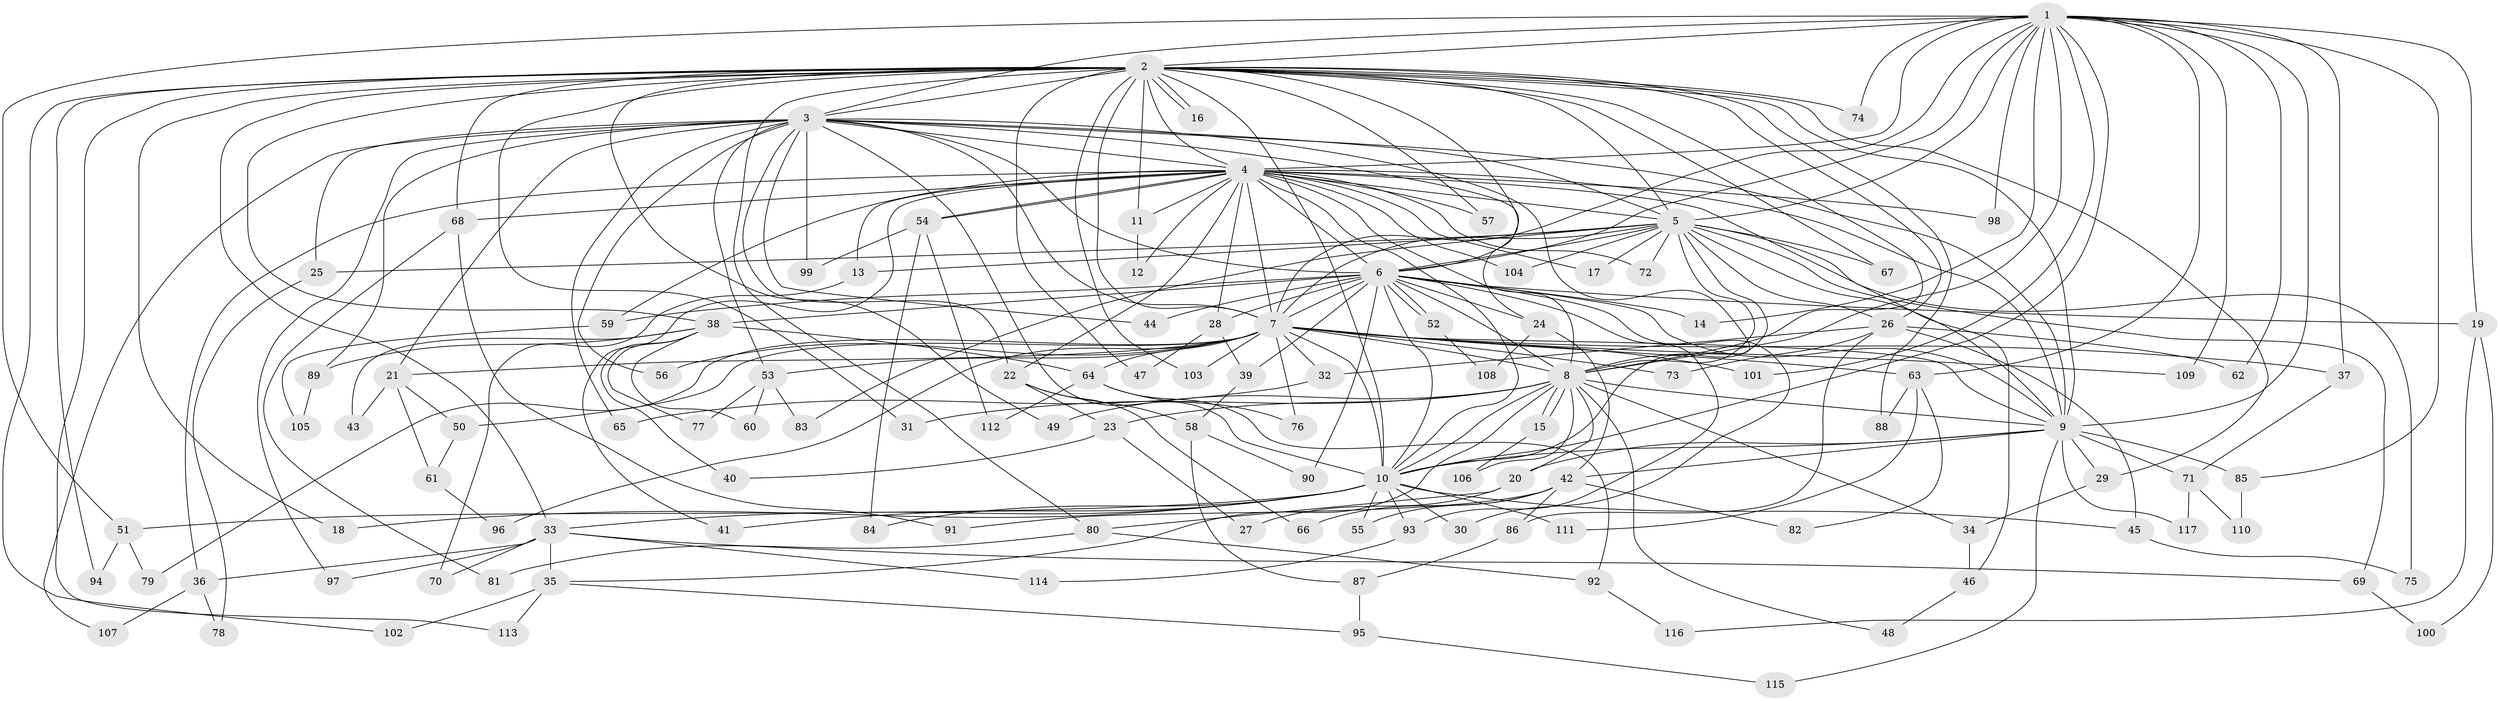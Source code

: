 // Generated by graph-tools (version 1.1) at 2025/49/03/09/25 03:49:31]
// undirected, 117 vertices, 259 edges
graph export_dot {
graph [start="1"]
  node [color=gray90,style=filled];
  1;
  2;
  3;
  4;
  5;
  6;
  7;
  8;
  9;
  10;
  11;
  12;
  13;
  14;
  15;
  16;
  17;
  18;
  19;
  20;
  21;
  22;
  23;
  24;
  25;
  26;
  27;
  28;
  29;
  30;
  31;
  32;
  33;
  34;
  35;
  36;
  37;
  38;
  39;
  40;
  41;
  42;
  43;
  44;
  45;
  46;
  47;
  48;
  49;
  50;
  51;
  52;
  53;
  54;
  55;
  56;
  57;
  58;
  59;
  60;
  61;
  62;
  63;
  64;
  65;
  66;
  67;
  68;
  69;
  70;
  71;
  72;
  73;
  74;
  75;
  76;
  77;
  78;
  79;
  80;
  81;
  82;
  83;
  84;
  85;
  86;
  87;
  88;
  89;
  90;
  91;
  92;
  93;
  94;
  95;
  96;
  97;
  98;
  99;
  100;
  101;
  102;
  103;
  104;
  105;
  106;
  107;
  108;
  109;
  110;
  111;
  112;
  113;
  114;
  115;
  116;
  117;
  1 -- 2;
  1 -- 3;
  1 -- 4;
  1 -- 5;
  1 -- 6;
  1 -- 7;
  1 -- 8;
  1 -- 9;
  1 -- 10;
  1 -- 14;
  1 -- 19;
  1 -- 37;
  1 -- 51;
  1 -- 62;
  1 -- 63;
  1 -- 74;
  1 -- 85;
  1 -- 98;
  1 -- 101;
  1 -- 109;
  2 -- 3;
  2 -- 4;
  2 -- 5;
  2 -- 6;
  2 -- 7;
  2 -- 8;
  2 -- 9;
  2 -- 10;
  2 -- 11;
  2 -- 16;
  2 -- 16;
  2 -- 18;
  2 -- 26;
  2 -- 29;
  2 -- 31;
  2 -- 33;
  2 -- 38;
  2 -- 47;
  2 -- 49;
  2 -- 57;
  2 -- 67;
  2 -- 68;
  2 -- 74;
  2 -- 80;
  2 -- 88;
  2 -- 94;
  2 -- 102;
  2 -- 103;
  2 -- 113;
  3 -- 4;
  3 -- 5;
  3 -- 6;
  3 -- 7;
  3 -- 8;
  3 -- 9;
  3 -- 10;
  3 -- 21;
  3 -- 22;
  3 -- 24;
  3 -- 25;
  3 -- 44;
  3 -- 53;
  3 -- 56;
  3 -- 65;
  3 -- 89;
  3 -- 97;
  3 -- 99;
  3 -- 107;
  4 -- 5;
  4 -- 6;
  4 -- 7;
  4 -- 8;
  4 -- 9;
  4 -- 10;
  4 -- 11;
  4 -- 12;
  4 -- 13;
  4 -- 17;
  4 -- 22;
  4 -- 28;
  4 -- 36;
  4 -- 41;
  4 -- 46;
  4 -- 54;
  4 -- 54;
  4 -- 57;
  4 -- 59;
  4 -- 68;
  4 -- 72;
  4 -- 98;
  4 -- 104;
  5 -- 6;
  5 -- 7;
  5 -- 8;
  5 -- 9;
  5 -- 10;
  5 -- 13;
  5 -- 17;
  5 -- 25;
  5 -- 26;
  5 -- 67;
  5 -- 69;
  5 -- 72;
  5 -- 75;
  5 -- 83;
  5 -- 104;
  6 -- 7;
  6 -- 8;
  6 -- 9;
  6 -- 10;
  6 -- 14;
  6 -- 19;
  6 -- 24;
  6 -- 28;
  6 -- 30;
  6 -- 38;
  6 -- 39;
  6 -- 44;
  6 -- 52;
  6 -- 52;
  6 -- 59;
  6 -- 90;
  6 -- 93;
  7 -- 8;
  7 -- 9;
  7 -- 10;
  7 -- 21;
  7 -- 32;
  7 -- 37;
  7 -- 50;
  7 -- 53;
  7 -- 56;
  7 -- 63;
  7 -- 64;
  7 -- 73;
  7 -- 76;
  7 -- 79;
  7 -- 96;
  7 -- 101;
  7 -- 103;
  7 -- 109;
  8 -- 9;
  8 -- 10;
  8 -- 15;
  8 -- 15;
  8 -- 20;
  8 -- 23;
  8 -- 31;
  8 -- 34;
  8 -- 35;
  8 -- 48;
  8 -- 49;
  8 -- 106;
  9 -- 10;
  9 -- 20;
  9 -- 29;
  9 -- 42;
  9 -- 71;
  9 -- 85;
  9 -- 115;
  9 -- 117;
  10 -- 18;
  10 -- 30;
  10 -- 33;
  10 -- 41;
  10 -- 45;
  10 -- 51;
  10 -- 55;
  10 -- 84;
  10 -- 93;
  10 -- 111;
  11 -- 12;
  13 -- 70;
  15 -- 106;
  19 -- 100;
  19 -- 116;
  20 -- 27;
  20 -- 80;
  21 -- 43;
  21 -- 50;
  21 -- 61;
  22 -- 23;
  22 -- 58;
  22 -- 66;
  23 -- 27;
  23 -- 40;
  24 -- 42;
  24 -- 108;
  25 -- 78;
  26 -- 32;
  26 -- 45;
  26 -- 62;
  26 -- 73;
  26 -- 86;
  28 -- 39;
  28 -- 47;
  29 -- 34;
  32 -- 65;
  33 -- 35;
  33 -- 36;
  33 -- 69;
  33 -- 70;
  33 -- 97;
  33 -- 114;
  34 -- 46;
  35 -- 95;
  35 -- 102;
  35 -- 113;
  36 -- 78;
  36 -- 107;
  37 -- 71;
  38 -- 40;
  38 -- 43;
  38 -- 60;
  38 -- 64;
  38 -- 77;
  38 -- 89;
  39 -- 58;
  42 -- 55;
  42 -- 66;
  42 -- 82;
  42 -- 86;
  42 -- 91;
  45 -- 75;
  46 -- 48;
  50 -- 61;
  51 -- 79;
  51 -- 94;
  52 -- 108;
  53 -- 60;
  53 -- 77;
  53 -- 83;
  54 -- 84;
  54 -- 99;
  54 -- 112;
  58 -- 87;
  58 -- 90;
  59 -- 105;
  61 -- 96;
  63 -- 82;
  63 -- 88;
  63 -- 111;
  64 -- 76;
  64 -- 92;
  64 -- 112;
  68 -- 81;
  68 -- 91;
  69 -- 100;
  71 -- 110;
  71 -- 117;
  80 -- 81;
  80 -- 92;
  85 -- 110;
  86 -- 87;
  87 -- 95;
  89 -- 105;
  92 -- 116;
  93 -- 114;
  95 -- 115;
}
